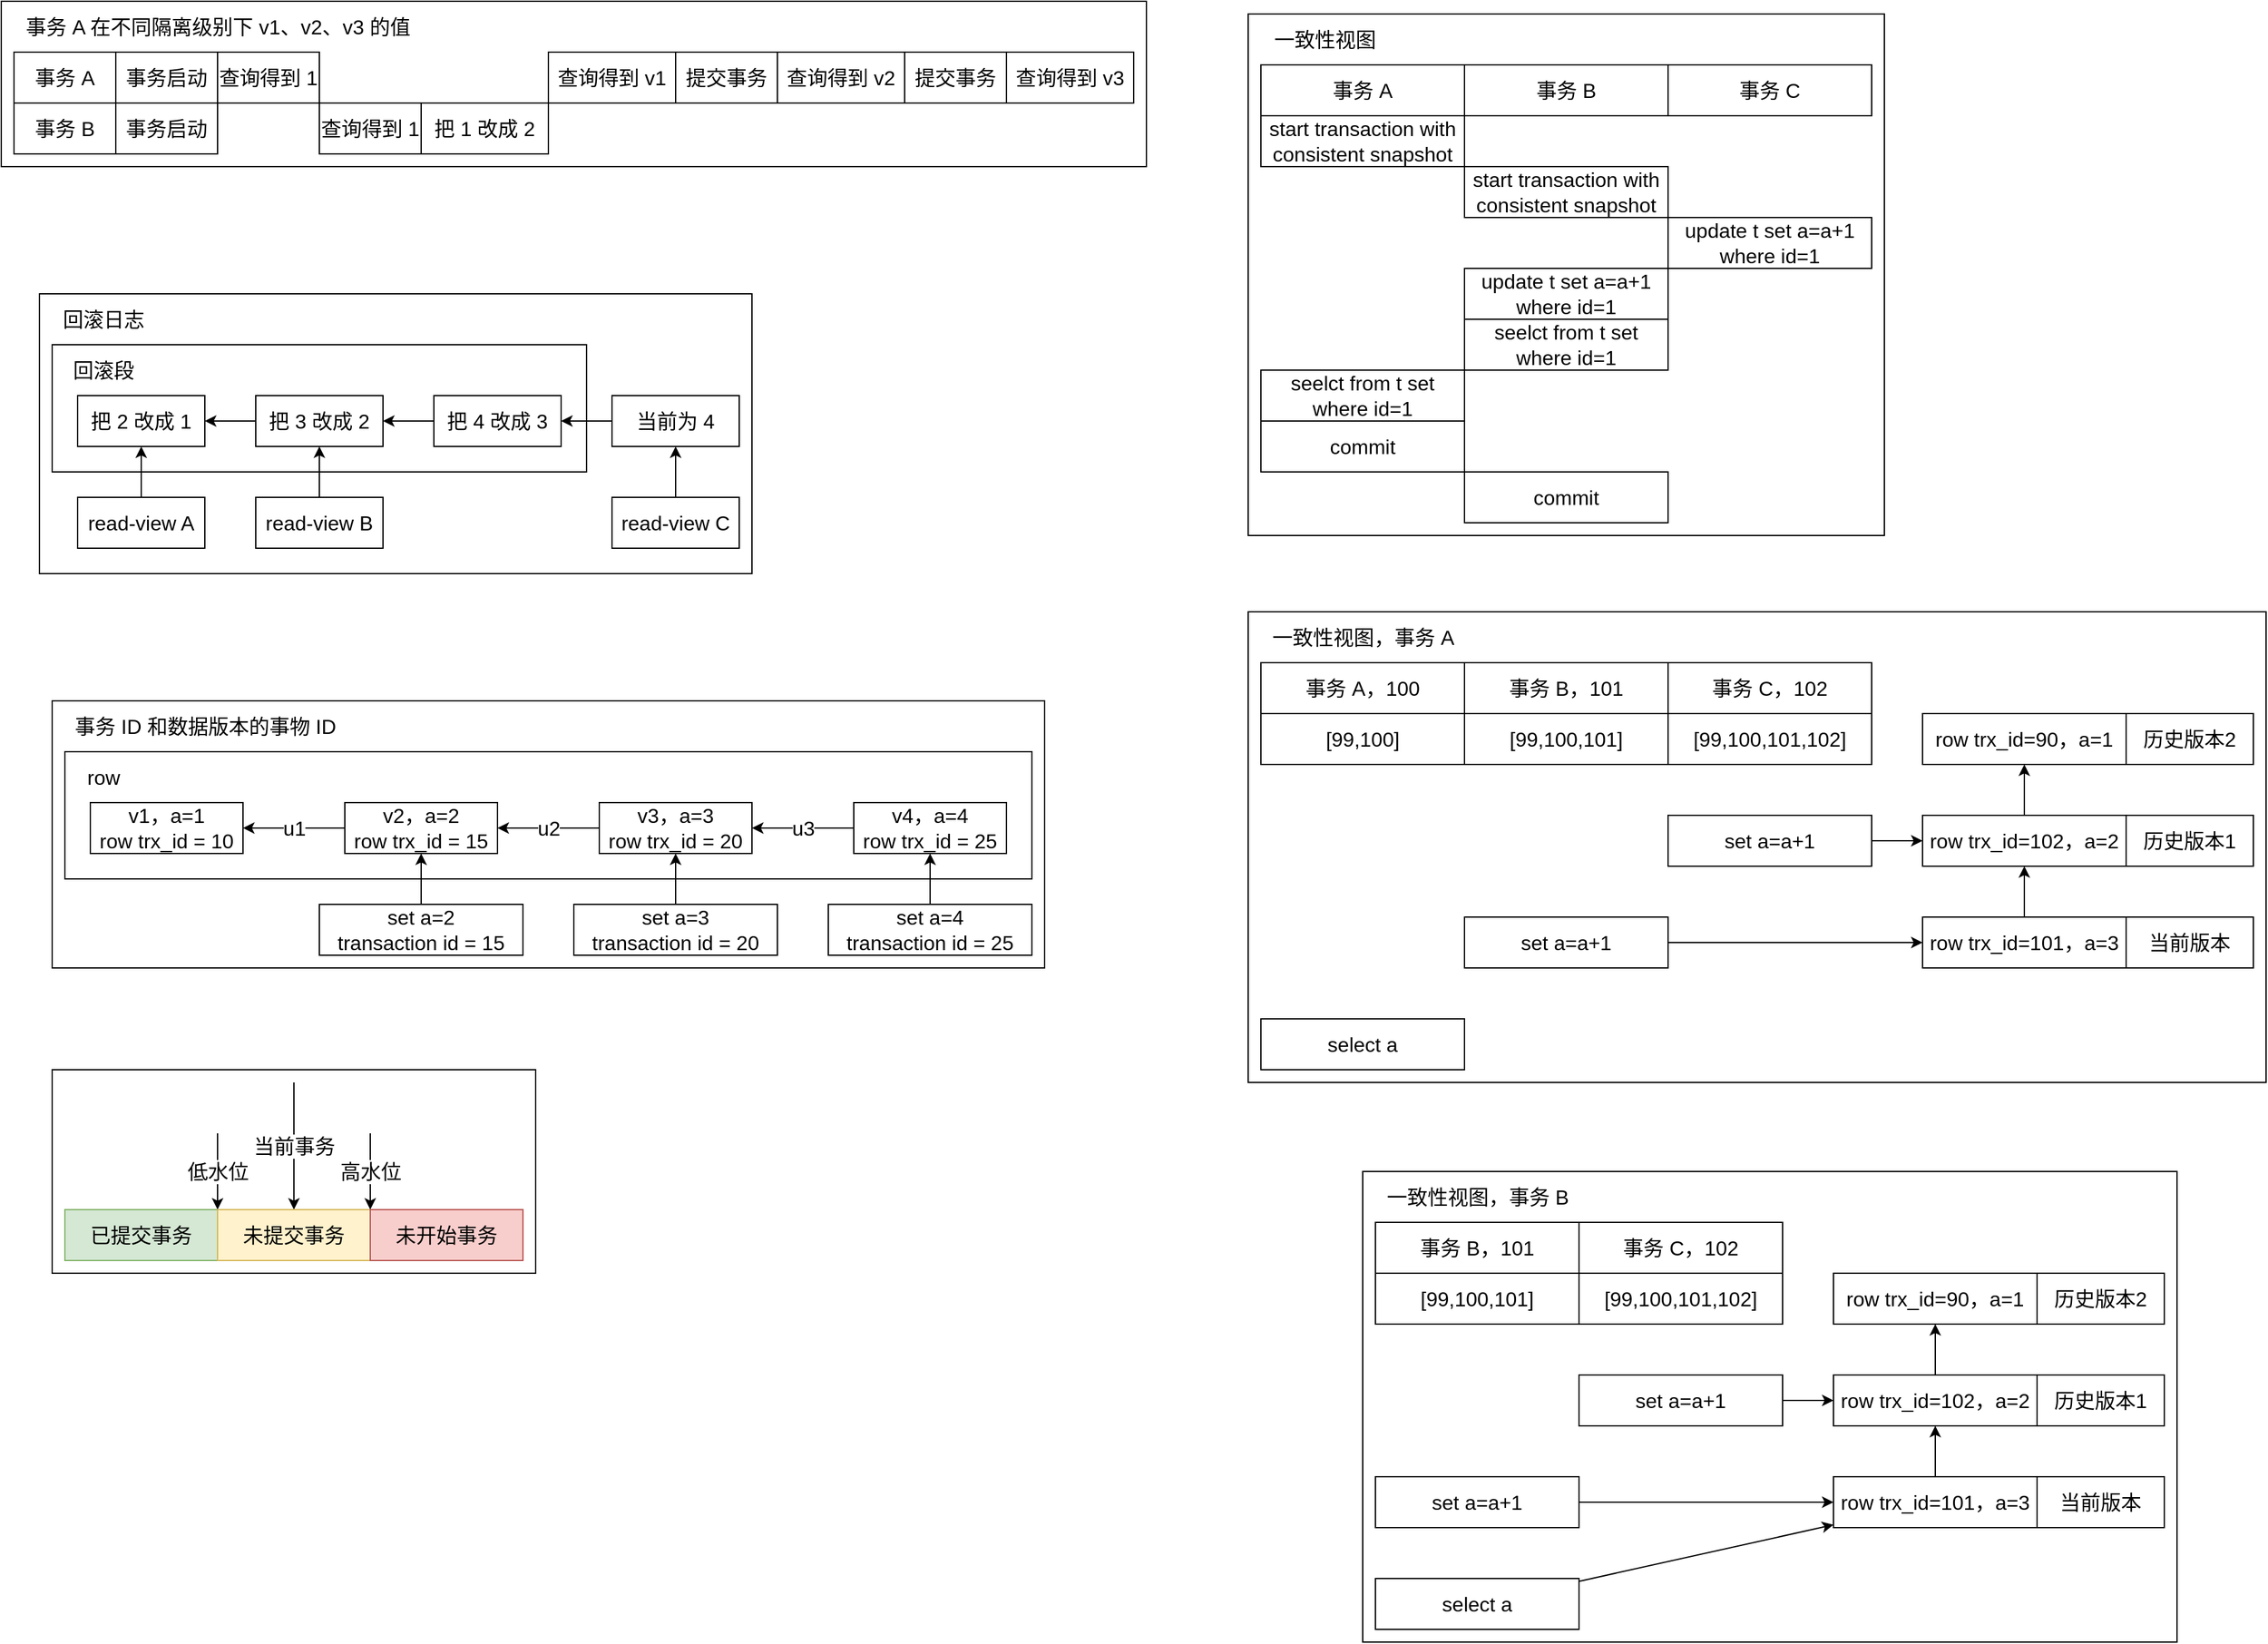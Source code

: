 <mxfile version="17.4.2" type="device"><diagram id="umH9i30Nr8KMrOiwIh_G" name="第 1 页"><mxGraphModel dx="946" dy="733" grid="1" gridSize="10" guides="0" tooltips="1" connect="1" arrows="0" fold="1" page="1" pageScale="1" pageWidth="827" pageHeight="1169" math="0" shadow="0"><root><mxCell id="0"/><mxCell id="1" parent="0"/><mxCell id="HmbesCV14F91j-zTCcry-51" value="" style="group" vertex="1" connectable="0" parent="1"><mxGeometry x="150" y="920" width="380" height="160" as="geometry"/></mxCell><mxCell id="HmbesCV14F91j-zTCcry-50" value="" style="rounded=0;whiteSpace=wrap;html=1;fontSize=16;fillColor=none;" vertex="1" parent="HmbesCV14F91j-zTCcry-51"><mxGeometry width="380" height="160" as="geometry"/></mxCell><mxCell id="HmbesCV14F91j-zTCcry-40" value="已提交事务" style="rounded=0;whiteSpace=wrap;html=1;fontSize=16;fillColor=#d5e8d4;strokeColor=#82b366;" vertex="1" parent="HmbesCV14F91j-zTCcry-51"><mxGeometry x="10" y="110" width="120" height="40" as="geometry"/></mxCell><mxCell id="HmbesCV14F91j-zTCcry-41" value="" style="endArrow=classic;html=1;rounded=0;fontSize=16;entryX=0;entryY=0;entryDx=0;entryDy=0;" edge="1" parent="HmbesCV14F91j-zTCcry-51" target="HmbesCV14F91j-zTCcry-48"><mxGeometry width="50" height="50" relative="1" as="geometry"><mxPoint x="130" y="50" as="sourcePoint"/><mxPoint x="140" y="70" as="targetPoint"/></mxGeometry></mxCell><mxCell id="HmbesCV14F91j-zTCcry-43" value="低水位" style="edgeLabel;html=1;align=center;verticalAlign=middle;resizable=0;points=[];fontSize=16;" vertex="1" connectable="0" parent="HmbesCV14F91j-zTCcry-41"><mxGeometry relative="1" as="geometry"><mxPoint as="offset"/></mxGeometry></mxCell><mxCell id="HmbesCV14F91j-zTCcry-44" value="" style="endArrow=classic;html=1;rounded=0;fontSize=16;entryX=1;entryY=0;entryDx=0;entryDy=0;" edge="1" parent="HmbesCV14F91j-zTCcry-51" target="HmbesCV14F91j-zTCcry-48"><mxGeometry width="50" height="50" relative="1" as="geometry"><mxPoint x="250" y="50" as="sourcePoint"/><mxPoint x="260" y="70" as="targetPoint"/></mxGeometry></mxCell><mxCell id="HmbesCV14F91j-zTCcry-45" value="高水位" style="edgeLabel;html=1;align=center;verticalAlign=middle;resizable=0;points=[];fontSize=16;" vertex="1" connectable="0" parent="HmbesCV14F91j-zTCcry-44"><mxGeometry relative="1" as="geometry"><mxPoint as="offset"/></mxGeometry></mxCell><mxCell id="HmbesCV14F91j-zTCcry-46" value="" style="endArrow=classic;html=1;rounded=0;fontSize=16;" edge="1" parent="HmbesCV14F91j-zTCcry-51" target="HmbesCV14F91j-zTCcry-48"><mxGeometry width="50" height="50" relative="1" as="geometry"><mxPoint x="190" y="10" as="sourcePoint"/><mxPoint x="340" y="80" as="targetPoint"/></mxGeometry></mxCell><mxCell id="HmbesCV14F91j-zTCcry-47" value="当前事务" style="edgeLabel;html=1;align=center;verticalAlign=middle;resizable=0;points=[];fontSize=16;" vertex="1" connectable="0" parent="HmbesCV14F91j-zTCcry-46"><mxGeometry relative="1" as="geometry"><mxPoint as="offset"/></mxGeometry></mxCell><mxCell id="HmbesCV14F91j-zTCcry-48" value="未提交事务" style="rounded=0;whiteSpace=wrap;html=1;fontSize=16;fillColor=#fff2cc;strokeColor=#d6b656;" vertex="1" parent="HmbesCV14F91j-zTCcry-51"><mxGeometry x="130" y="110" width="120" height="40" as="geometry"/></mxCell><mxCell id="HmbesCV14F91j-zTCcry-49" value="未开始事务" style="rounded=0;whiteSpace=wrap;html=1;fontSize=16;fillColor=#f8cecc;strokeColor=#b85450;" vertex="1" parent="HmbesCV14F91j-zTCcry-51"><mxGeometry x="250" y="110" width="120" height="40" as="geometry"/></mxCell><mxCell id="HmbesCV14F91j-zTCcry-58" value="" style="group" vertex="1" connectable="0" parent="1"><mxGeometry x="110" y="80" width="900" height="130" as="geometry"/></mxCell><mxCell id="BRN8e6JAHEryJuniHmk2-1" value="事务 A" style="rounded=0;whiteSpace=wrap;html=1;fillColor=none;container=0;fontSize=16;" parent="HmbesCV14F91j-zTCcry-58" vertex="1"><mxGeometry x="10" y="40" width="80" height="40" as="geometry"/></mxCell><mxCell id="BRN8e6JAHEryJuniHmk2-2" value="事务 B" style="rounded=0;whiteSpace=wrap;html=1;fillColor=none;container=0;fontSize=16;" parent="HmbesCV14F91j-zTCcry-58" vertex="1"><mxGeometry x="10" y="80" width="80" height="40" as="geometry"/></mxCell><mxCell id="BRN8e6JAHEryJuniHmk2-3" value="事务启动" style="rounded=0;whiteSpace=wrap;html=1;fillColor=none;container=0;fontSize=16;" parent="HmbesCV14F91j-zTCcry-58" vertex="1"><mxGeometry x="90" y="80" width="80" height="40" as="geometry"/></mxCell><mxCell id="BRN8e6JAHEryJuniHmk2-4" value="查询得到 1" style="rounded=0;whiteSpace=wrap;html=1;fillColor=none;container=0;fontSize=16;" parent="HmbesCV14F91j-zTCcry-58" vertex="1"><mxGeometry x="170" y="40" width="80" height="40" as="geometry"/></mxCell><mxCell id="BRN8e6JAHEryJuniHmk2-5" value="查询得到 1" style="rounded=0;whiteSpace=wrap;html=1;fillColor=none;container=0;fontSize=16;" parent="HmbesCV14F91j-zTCcry-58" vertex="1"><mxGeometry x="250" y="80" width="80" height="40" as="geometry"/></mxCell><mxCell id="BRN8e6JAHEryJuniHmk2-6" value="事务启动" style="rounded=0;whiteSpace=wrap;html=1;fillColor=none;container=0;fontSize=16;" parent="HmbesCV14F91j-zTCcry-58" vertex="1"><mxGeometry x="90" y="40" width="80" height="40" as="geometry"/></mxCell><mxCell id="BRN8e6JAHEryJuniHmk2-7" value="把 1 改成 2" style="rounded=0;whiteSpace=wrap;html=1;fillColor=none;container=0;fontSize=16;" parent="HmbesCV14F91j-zTCcry-58" vertex="1"><mxGeometry x="330" y="80" width="100" height="40" as="geometry"/></mxCell><mxCell id="BRN8e6JAHEryJuniHmk2-8" value="查询得到 v1" style="rounded=0;whiteSpace=wrap;html=1;fillColor=none;container=0;fontSize=16;" parent="HmbesCV14F91j-zTCcry-58" vertex="1"><mxGeometry x="430" y="40" width="100" height="40" as="geometry"/></mxCell><mxCell id="BRN8e6JAHEryJuniHmk2-9" value="提交事务" style="rounded=0;whiteSpace=wrap;html=1;fillColor=none;container=0;fontSize=16;" parent="HmbesCV14F91j-zTCcry-58" vertex="1"><mxGeometry x="530" y="40" width="80" height="40" as="geometry"/></mxCell><mxCell id="BRN8e6JAHEryJuniHmk2-10" value="查询得到 v2" style="rounded=0;whiteSpace=wrap;html=1;fillColor=none;container=0;fontSize=16;" parent="HmbesCV14F91j-zTCcry-58" vertex="1"><mxGeometry x="610" y="40" width="100" height="40" as="geometry"/></mxCell><mxCell id="BRN8e6JAHEryJuniHmk2-11" value="提交事务" style="rounded=0;whiteSpace=wrap;html=1;fillColor=none;container=0;fontSize=16;" parent="HmbesCV14F91j-zTCcry-58" vertex="1"><mxGeometry x="710" y="40" width="80" height="40" as="geometry"/></mxCell><mxCell id="BRN8e6JAHEryJuniHmk2-12" value="查询得到 v3" style="rounded=0;whiteSpace=wrap;html=1;fillColor=none;container=0;fontSize=16;" parent="HmbesCV14F91j-zTCcry-58" vertex="1"><mxGeometry x="790" y="40" width="100" height="40" as="geometry"/></mxCell><mxCell id="BRN8e6JAHEryJuniHmk2-13" value="" style="rounded=0;whiteSpace=wrap;html=1;fillColor=none;container=0;fontSize=16;" parent="HmbesCV14F91j-zTCcry-58" vertex="1"><mxGeometry width="900" height="130" as="geometry"/></mxCell><mxCell id="HmbesCV14F91j-zTCcry-57" value="事务 A 在不同隔离级别下 v1、v2、v3 的值" style="text;html=1;align=center;verticalAlign=middle;resizable=0;points=[];autosize=1;strokeColor=none;fillColor=none;fontSize=16;" vertex="1" parent="HmbesCV14F91j-zTCcry-58"><mxGeometry x="10" y="10" width="320" height="20" as="geometry"/></mxCell><mxCell id="HmbesCV14F91j-zTCcry-59" value="" style="group" vertex="1" connectable="0" parent="1"><mxGeometry x="140" y="310" width="560" height="220" as="geometry"/></mxCell><mxCell id="HmbesCV14F91j-zTCcry-15" value="" style="rounded=0;whiteSpace=wrap;html=1;fontSize=16;fillColor=none;container=0;" vertex="1" parent="HmbesCV14F91j-zTCcry-59"><mxGeometry width="560" height="220" as="geometry"/></mxCell><mxCell id="HmbesCV14F91j-zTCcry-7" value="" style="rounded=0;whiteSpace=wrap;html=1;fontSize=16;fillColor=none;container=0;" vertex="1" parent="HmbesCV14F91j-zTCcry-59"><mxGeometry x="10" y="40" width="420" height="100" as="geometry"/></mxCell><mxCell id="z1N3dRHHbQ8UivRwNrJP-1" value="把 2 改成 1" style="rounded=0;whiteSpace=wrap;html=1;fillColor=none;fontSize=16;container=0;" parent="HmbesCV14F91j-zTCcry-59" vertex="1"><mxGeometry x="30" y="80" width="100" height="40" as="geometry"/></mxCell><mxCell id="z1N3dRHHbQ8UivRwNrJP-2" value="把 3 改成 2" style="rounded=0;whiteSpace=wrap;html=1;fillColor=none;fontSize=16;container=0;" parent="HmbesCV14F91j-zTCcry-59" vertex="1"><mxGeometry x="170" y="80" width="100" height="40" as="geometry"/></mxCell><mxCell id="z1N3dRHHbQ8UivRwNrJP-3" value="把 4 改成 3" style="rounded=0;whiteSpace=wrap;html=1;fillColor=none;fontSize=16;container=0;" parent="HmbesCV14F91j-zTCcry-59" vertex="1"><mxGeometry x="310" y="80" width="100" height="40" as="geometry"/></mxCell><mxCell id="HmbesCV14F91j-zTCcry-1" value="当前为 4" style="rounded=0;whiteSpace=wrap;html=1;fillColor=none;fontSize=16;container=0;" vertex="1" parent="HmbesCV14F91j-zTCcry-59"><mxGeometry x="450" y="80" width="100" height="40" as="geometry"/></mxCell><mxCell id="HmbesCV14F91j-zTCcry-2" value="" style="endArrow=classic;html=1;rounded=0;fontSize=16;" edge="1" parent="HmbesCV14F91j-zTCcry-59" source="z1N3dRHHbQ8UivRwNrJP-2" target="z1N3dRHHbQ8UivRwNrJP-1"><mxGeometry width="50" height="50" relative="1" as="geometry"><mxPoint x="330" y="170" as="sourcePoint"/><mxPoint x="380" y="120" as="targetPoint"/></mxGeometry></mxCell><mxCell id="HmbesCV14F91j-zTCcry-4" value="" style="endArrow=classic;html=1;rounded=0;fontSize=16;" edge="1" parent="HmbesCV14F91j-zTCcry-59" source="z1N3dRHHbQ8UivRwNrJP-3" target="z1N3dRHHbQ8UivRwNrJP-2"><mxGeometry width="50" height="50" relative="1" as="geometry"><mxPoint x="230" y="100" as="sourcePoint"/><mxPoint x="190" y="120" as="targetPoint"/></mxGeometry></mxCell><mxCell id="HmbesCV14F91j-zTCcry-5" value="" style="endArrow=classic;html=1;rounded=0;fontSize=16;" edge="1" parent="HmbesCV14F91j-zTCcry-59" source="HmbesCV14F91j-zTCcry-1" target="z1N3dRHHbQ8UivRwNrJP-3"><mxGeometry width="50" height="50" relative="1" as="geometry"><mxPoint x="160" y="130" as="sourcePoint"/><mxPoint x="450" y="100" as="targetPoint"/></mxGeometry></mxCell><mxCell id="HmbesCV14F91j-zTCcry-8" value="回滚段" style="text;html=1;align=center;verticalAlign=middle;resizable=0;points=[];autosize=1;strokeColor=none;fillColor=none;fontSize=16;container=0;" vertex="1" parent="HmbesCV14F91j-zTCcry-59"><mxGeometry x="20" y="50" width="60" height="20" as="geometry"/></mxCell><mxCell id="HmbesCV14F91j-zTCcry-9" value="read-view A" style="rounded=0;whiteSpace=wrap;html=1;fontSize=16;fillColor=none;container=0;" vertex="1" parent="HmbesCV14F91j-zTCcry-59"><mxGeometry x="30" y="160" width="100" height="40" as="geometry"/></mxCell><mxCell id="HmbesCV14F91j-zTCcry-10" value="read-view B" style="rounded=0;whiteSpace=wrap;html=1;fontSize=16;fillColor=none;container=0;" vertex="1" parent="HmbesCV14F91j-zTCcry-59"><mxGeometry x="170" y="160" width="100" height="40" as="geometry"/></mxCell><mxCell id="HmbesCV14F91j-zTCcry-11" value="read-view C" style="rounded=0;whiteSpace=wrap;html=1;fontSize=16;fillColor=none;container=0;" vertex="1" parent="HmbesCV14F91j-zTCcry-59"><mxGeometry x="450" y="160" width="100" height="40" as="geometry"/></mxCell><mxCell id="HmbesCV14F91j-zTCcry-12" value="" style="endArrow=classic;html=1;rounded=0;fontSize=16;" edge="1" parent="HmbesCV14F91j-zTCcry-59" source="HmbesCV14F91j-zTCcry-9" target="z1N3dRHHbQ8UivRwNrJP-1"><mxGeometry width="50" height="50" relative="1" as="geometry"><mxPoint x="360" y="130" as="sourcePoint"/><mxPoint x="340" y="160" as="targetPoint"/></mxGeometry></mxCell><mxCell id="HmbesCV14F91j-zTCcry-13" value="" style="endArrow=classic;html=1;rounded=0;fontSize=16;" edge="1" parent="HmbesCV14F91j-zTCcry-59" source="HmbesCV14F91j-zTCcry-10" target="z1N3dRHHbQ8UivRwNrJP-2"><mxGeometry width="50" height="50" relative="1" as="geometry"><mxPoint x="90" y="210" as="sourcePoint"/><mxPoint x="90" y="130" as="targetPoint"/></mxGeometry></mxCell><mxCell id="HmbesCV14F91j-zTCcry-14" value="" style="endArrow=classic;html=1;rounded=0;fontSize=16;" edge="1" parent="HmbesCV14F91j-zTCcry-59" source="HmbesCV14F91j-zTCcry-11" target="HmbesCV14F91j-zTCcry-1"><mxGeometry width="50" height="50" relative="1" as="geometry"><mxPoint x="90" y="210" as="sourcePoint"/><mxPoint x="90" y="130" as="targetPoint"/></mxGeometry></mxCell><mxCell id="HmbesCV14F91j-zTCcry-54" value="回滚日志" style="text;html=1;align=center;verticalAlign=middle;resizable=0;points=[];autosize=1;strokeColor=none;fillColor=none;fontSize=16;container=0;" vertex="1" parent="HmbesCV14F91j-zTCcry-59"><mxGeometry x="10" y="10" width="80" height="20" as="geometry"/></mxCell><mxCell id="HmbesCV14F91j-zTCcry-60" value="" style="group" vertex="1" connectable="0" parent="1"><mxGeometry x="150" y="630" width="780" height="210" as="geometry"/></mxCell><mxCell id="HmbesCV14F91j-zTCcry-27" value="" style="rounded=0;whiteSpace=wrap;html=1;fontSize=16;fillColor=none;container=0;" vertex="1" parent="HmbesCV14F91j-zTCcry-60"><mxGeometry x="10" y="40" width="760" height="100" as="geometry"/></mxCell><mxCell id="HmbesCV14F91j-zTCcry-19" value="v1，a=1&lt;br&gt;row trx_id = 10" style="rounded=0;whiteSpace=wrap;html=1;fontSize=16;fillColor=none;container=0;" vertex="1" parent="HmbesCV14F91j-zTCcry-60"><mxGeometry x="30" y="80" width="120" height="40" as="geometry"/></mxCell><mxCell id="HmbesCV14F91j-zTCcry-20" value="v2，a=2&lt;br&gt;row trx_id = 15" style="rounded=0;whiteSpace=wrap;html=1;fontSize=16;fillColor=none;container=0;" vertex="1" parent="HmbesCV14F91j-zTCcry-60"><mxGeometry x="230" y="80" width="120" height="40" as="geometry"/></mxCell><mxCell id="HmbesCV14F91j-zTCcry-21" value="v3，a=3&lt;br&gt;row trx_id = 20" style="rounded=0;whiteSpace=wrap;html=1;fontSize=16;fillColor=none;container=0;" vertex="1" parent="HmbesCV14F91j-zTCcry-60"><mxGeometry x="430" y="80" width="120" height="40" as="geometry"/></mxCell><mxCell id="HmbesCV14F91j-zTCcry-22" value="v4，a=4&lt;br&gt;row trx_id = 25" style="rounded=0;whiteSpace=wrap;html=1;fontSize=16;fillColor=none;container=0;" vertex="1" parent="HmbesCV14F91j-zTCcry-60"><mxGeometry x="630" y="80" width="120" height="40" as="geometry"/></mxCell><mxCell id="HmbesCV14F91j-zTCcry-24" value="&lt;span&gt;set a=2&lt;/span&gt;&lt;br&gt;&lt;span&gt;transaction id = 15&lt;/span&gt;" style="rounded=0;whiteSpace=wrap;html=1;fontSize=16;fillColor=none;container=0;" vertex="1" parent="HmbesCV14F91j-zTCcry-60"><mxGeometry x="210" y="160" width="160" height="40" as="geometry"/></mxCell><mxCell id="HmbesCV14F91j-zTCcry-25" value="&lt;span&gt;set a=3&lt;/span&gt;&lt;br&gt;&lt;span&gt;transaction id = 20&lt;/span&gt;" style="rounded=0;whiteSpace=wrap;html=1;fontSize=16;fillColor=none;container=0;" vertex="1" parent="HmbesCV14F91j-zTCcry-60"><mxGeometry x="410" y="160" width="160" height="40" as="geometry"/></mxCell><mxCell id="HmbesCV14F91j-zTCcry-26" value="&lt;span&gt;set a=4&lt;/span&gt;&lt;br&gt;&lt;span&gt;transaction id = 25&lt;/span&gt;" style="rounded=0;whiteSpace=wrap;html=1;fontSize=16;fillColor=none;container=0;" vertex="1" parent="HmbesCV14F91j-zTCcry-60"><mxGeometry x="610" y="160" width="160" height="40" as="geometry"/></mxCell><mxCell id="HmbesCV14F91j-zTCcry-28" value="row" style="text;html=1;align=center;verticalAlign=middle;resizable=0;points=[];autosize=1;strokeColor=none;fillColor=none;fontSize=16;container=0;" vertex="1" parent="HmbesCV14F91j-zTCcry-60"><mxGeometry x="20" y="50" width="40" height="20" as="geometry"/></mxCell><mxCell id="HmbesCV14F91j-zTCcry-29" value="" style="endArrow=classic;html=1;rounded=0;fontSize=16;" edge="1" parent="HmbesCV14F91j-zTCcry-60" source="HmbesCV14F91j-zTCcry-20" target="HmbesCV14F91j-zTCcry-19"><mxGeometry width="50" height="50" relative="1" as="geometry"><mxPoint x="430" y="120" as="sourcePoint"/><mxPoint x="480" y="70" as="targetPoint"/></mxGeometry></mxCell><mxCell id="HmbesCV14F91j-zTCcry-35" value="u1" style="edgeLabel;html=1;align=center;verticalAlign=middle;resizable=0;points=[];fontSize=16;container=0;" vertex="1" connectable="0" parent="HmbesCV14F91j-zTCcry-29"><mxGeometry relative="1" as="geometry"><mxPoint as="offset"/></mxGeometry></mxCell><mxCell id="HmbesCV14F91j-zTCcry-30" value="" style="endArrow=classic;html=1;rounded=0;fontSize=16;" edge="1" parent="HmbesCV14F91j-zTCcry-60" source="HmbesCV14F91j-zTCcry-21" target="HmbesCV14F91j-zTCcry-20"><mxGeometry width="50" height="50" relative="1" as="geometry"><mxPoint x="240" y="110" as="sourcePoint"/><mxPoint x="160" y="110" as="targetPoint"/></mxGeometry></mxCell><mxCell id="HmbesCV14F91j-zTCcry-36" value="u2" style="edgeLabel;html=1;align=center;verticalAlign=middle;resizable=0;points=[];fontSize=16;container=0;" vertex="1" connectable="0" parent="HmbesCV14F91j-zTCcry-30"><mxGeometry relative="1" as="geometry"><mxPoint as="offset"/></mxGeometry></mxCell><mxCell id="HmbesCV14F91j-zTCcry-31" value="" style="endArrow=classic;html=1;rounded=0;fontSize=16;" edge="1" parent="HmbesCV14F91j-zTCcry-60" source="HmbesCV14F91j-zTCcry-22" target="HmbesCV14F91j-zTCcry-21"><mxGeometry width="50" height="50" relative="1" as="geometry"><mxPoint x="440" y="110" as="sourcePoint"/><mxPoint x="360" y="110" as="targetPoint"/></mxGeometry></mxCell><mxCell id="HmbesCV14F91j-zTCcry-37" value="u3" style="edgeLabel;html=1;align=center;verticalAlign=middle;resizable=0;points=[];fontSize=16;container=0;" vertex="1" connectable="0" parent="HmbesCV14F91j-zTCcry-31"><mxGeometry relative="1" as="geometry"><mxPoint as="offset"/></mxGeometry></mxCell><mxCell id="HmbesCV14F91j-zTCcry-32" value="" style="endArrow=classic;html=1;rounded=0;fontSize=16;" edge="1" parent="HmbesCV14F91j-zTCcry-60" source="HmbesCV14F91j-zTCcry-26" target="HmbesCV14F91j-zTCcry-22"><mxGeometry width="50" height="50" relative="1" as="geometry"><mxPoint x="640" y="110" as="sourcePoint"/><mxPoint x="560" y="110" as="targetPoint"/></mxGeometry></mxCell><mxCell id="HmbesCV14F91j-zTCcry-33" value="" style="endArrow=classic;html=1;rounded=0;fontSize=16;" edge="1" parent="HmbesCV14F91j-zTCcry-60" source="HmbesCV14F91j-zTCcry-25" target="HmbesCV14F91j-zTCcry-21"><mxGeometry width="50" height="50" relative="1" as="geometry"><mxPoint x="700" y="170" as="sourcePoint"/><mxPoint x="700" y="130" as="targetPoint"/></mxGeometry></mxCell><mxCell id="HmbesCV14F91j-zTCcry-34" value="" style="endArrow=classic;html=1;rounded=0;fontSize=16;" edge="1" parent="HmbesCV14F91j-zTCcry-60" source="HmbesCV14F91j-zTCcry-24" target="HmbesCV14F91j-zTCcry-20"><mxGeometry width="50" height="50" relative="1" as="geometry"><mxPoint x="500" y="170" as="sourcePoint"/><mxPoint x="500" y="130" as="targetPoint"/></mxGeometry></mxCell><mxCell id="HmbesCV14F91j-zTCcry-38" value="" style="rounded=0;whiteSpace=wrap;html=1;fontSize=16;fillColor=none;container=0;" vertex="1" parent="HmbesCV14F91j-zTCcry-60"><mxGeometry width="780" height="210" as="geometry"/></mxCell><mxCell id="HmbesCV14F91j-zTCcry-52" value="事务 ID 和数据版本的事物 ID" style="text;html=1;align=center;verticalAlign=middle;resizable=0;points=[];autosize=1;strokeColor=none;fillColor=none;fontSize=16;container=0;" vertex="1" parent="HmbesCV14F91j-zTCcry-60"><mxGeometry x="10" y="10" width="220" height="20" as="geometry"/></mxCell><mxCell id="HmbesCV14F91j-zTCcry-75" value="" style="group" vertex="1" connectable="0" parent="1"><mxGeometry x="1090" y="90" width="500" height="410" as="geometry"/></mxCell><mxCell id="HmbesCV14F91j-zTCcry-61" value="事务 A" style="rounded=0;whiteSpace=wrap;html=1;fontSize=16;fillColor=none;" vertex="1" parent="HmbesCV14F91j-zTCcry-75"><mxGeometry x="10" y="40" width="160" height="40" as="geometry"/></mxCell><mxCell id="HmbesCV14F91j-zTCcry-62" value="事务 B" style="rounded=0;whiteSpace=wrap;html=1;fontSize=16;fillColor=none;" vertex="1" parent="HmbesCV14F91j-zTCcry-75"><mxGeometry x="170" y="40" width="160" height="40" as="geometry"/></mxCell><mxCell id="HmbesCV14F91j-zTCcry-63" value="事务 C" style="rounded=0;whiteSpace=wrap;html=1;fontSize=16;fillColor=none;" vertex="1" parent="HmbesCV14F91j-zTCcry-75"><mxGeometry x="330" y="40" width="160" height="40" as="geometry"/></mxCell><mxCell id="HmbesCV14F91j-zTCcry-65" value="start transaction with consistent snapshot" style="rounded=0;whiteSpace=wrap;html=1;fontSize=16;fillColor=none;" vertex="1" parent="HmbesCV14F91j-zTCcry-75"><mxGeometry x="10" y="80" width="160" height="40" as="geometry"/></mxCell><mxCell id="HmbesCV14F91j-zTCcry-66" value="start transaction with consistent snapshot" style="rounded=0;whiteSpace=wrap;html=1;fontSize=16;fillColor=none;" vertex="1" parent="HmbesCV14F91j-zTCcry-75"><mxGeometry x="170" y="120" width="160" height="40" as="geometry"/></mxCell><mxCell id="HmbesCV14F91j-zTCcry-67" value="update t set a=a+1 where id=1" style="rounded=0;whiteSpace=wrap;html=1;fontSize=16;fillColor=none;" vertex="1" parent="HmbesCV14F91j-zTCcry-75"><mxGeometry x="330" y="160" width="160" height="40" as="geometry"/></mxCell><mxCell id="HmbesCV14F91j-zTCcry-68" value="update t set a=a+1 where id=1" style="rounded=0;whiteSpace=wrap;html=1;fontSize=16;fillColor=none;" vertex="1" parent="HmbesCV14F91j-zTCcry-75"><mxGeometry x="170" y="200" width="160" height="40" as="geometry"/></mxCell><mxCell id="HmbesCV14F91j-zTCcry-69" value="seelct from t set where id=1" style="rounded=0;whiteSpace=wrap;html=1;fontSize=16;fillColor=none;" vertex="1" parent="HmbesCV14F91j-zTCcry-75"><mxGeometry x="170" y="240" width="160" height="40" as="geometry"/></mxCell><mxCell id="HmbesCV14F91j-zTCcry-70" value="seelct from t set where id=1" style="rounded=0;whiteSpace=wrap;html=1;fontSize=16;fillColor=none;" vertex="1" parent="HmbesCV14F91j-zTCcry-75"><mxGeometry x="10" y="280" width="160" height="40" as="geometry"/></mxCell><mxCell id="HmbesCV14F91j-zTCcry-71" value="commit" style="rounded=0;whiteSpace=wrap;html=1;fontSize=16;fillColor=none;" vertex="1" parent="HmbesCV14F91j-zTCcry-75"><mxGeometry x="10" y="320" width="160" height="40" as="geometry"/></mxCell><mxCell id="HmbesCV14F91j-zTCcry-72" value="commit" style="rounded=0;whiteSpace=wrap;html=1;fontSize=16;fillColor=none;" vertex="1" parent="HmbesCV14F91j-zTCcry-75"><mxGeometry x="170" y="360" width="160" height="40" as="geometry"/></mxCell><mxCell id="HmbesCV14F91j-zTCcry-73" value="" style="rounded=0;whiteSpace=wrap;html=1;fontSize=16;fillColor=none;" vertex="1" parent="HmbesCV14F91j-zTCcry-75"><mxGeometry width="500" height="410" as="geometry"/></mxCell><mxCell id="HmbesCV14F91j-zTCcry-74" value="一致性视图" style="text;html=1;align=center;verticalAlign=middle;resizable=0;points=[];autosize=1;strokeColor=none;fillColor=none;fontSize=16;" vertex="1" parent="HmbesCV14F91j-zTCcry-75"><mxGeometry x="10" y="10" width="100" height="20" as="geometry"/></mxCell><mxCell id="HmbesCV14F91j-zTCcry-99" value="" style="group" vertex="1" connectable="0" parent="1"><mxGeometry x="1090" y="560" width="800" height="370" as="geometry"/></mxCell><mxCell id="HmbesCV14F91j-zTCcry-76" value="事务 A，100" style="rounded=0;whiteSpace=wrap;html=1;fontSize=16;fillColor=none;" vertex="1" parent="HmbesCV14F91j-zTCcry-99"><mxGeometry x="10" y="40" width="160" height="40" as="geometry"/></mxCell><mxCell id="HmbesCV14F91j-zTCcry-77" value="[99,100]" style="rounded=0;whiteSpace=wrap;html=1;fontSize=16;fillColor=none;" vertex="1" parent="HmbesCV14F91j-zTCcry-99"><mxGeometry x="10" y="80" width="160" height="40" as="geometry"/></mxCell><mxCell id="HmbesCV14F91j-zTCcry-78" value="事务 B，101" style="rounded=0;whiteSpace=wrap;html=1;fontSize=16;fillColor=none;" vertex="1" parent="HmbesCV14F91j-zTCcry-99"><mxGeometry x="170" y="40" width="160" height="40" as="geometry"/></mxCell><mxCell id="HmbesCV14F91j-zTCcry-79" value="[99,100,101]" style="rounded=0;whiteSpace=wrap;html=1;fontSize=16;fillColor=none;" vertex="1" parent="HmbesCV14F91j-zTCcry-99"><mxGeometry x="170" y="80" width="160" height="40" as="geometry"/></mxCell><mxCell id="HmbesCV14F91j-zTCcry-80" value="事务 C，102" style="rounded=0;whiteSpace=wrap;html=1;fontSize=16;fillColor=none;" vertex="1" parent="HmbesCV14F91j-zTCcry-99"><mxGeometry x="330" y="40" width="160" height="40" as="geometry"/></mxCell><mxCell id="HmbesCV14F91j-zTCcry-81" value="[99,100,101,102]" style="rounded=0;whiteSpace=wrap;html=1;fontSize=16;fillColor=none;" vertex="1" parent="HmbesCV14F91j-zTCcry-99"><mxGeometry x="330" y="80" width="160" height="40" as="geometry"/></mxCell><mxCell id="HmbesCV14F91j-zTCcry-82" value="set a=a+1" style="rounded=0;whiteSpace=wrap;html=1;fontSize=16;fillColor=none;" vertex="1" parent="HmbesCV14F91j-zTCcry-99"><mxGeometry x="330" y="160" width="160" height="40" as="geometry"/></mxCell><mxCell id="HmbesCV14F91j-zTCcry-83" value="set a=a+1" style="rounded=0;whiteSpace=wrap;html=1;fontSize=16;fillColor=none;" vertex="1" parent="HmbesCV14F91j-zTCcry-99"><mxGeometry x="170" y="240" width="160" height="40" as="geometry"/></mxCell><mxCell id="HmbesCV14F91j-zTCcry-84" value="select a" style="rounded=0;whiteSpace=wrap;html=1;fontSize=16;fillColor=none;" vertex="1" parent="HmbesCV14F91j-zTCcry-99"><mxGeometry x="10" y="320" width="160" height="40" as="geometry"/></mxCell><mxCell id="HmbesCV14F91j-zTCcry-85" value="row trx_id=90，a=1" style="rounded=0;whiteSpace=wrap;html=1;fontSize=16;fillColor=none;" vertex="1" parent="HmbesCV14F91j-zTCcry-99"><mxGeometry x="530" y="80" width="160" height="40" as="geometry"/></mxCell><mxCell id="HmbesCV14F91j-zTCcry-87" value="row trx_id=102，a=2" style="rounded=0;whiteSpace=wrap;html=1;fontSize=16;fillColor=none;" vertex="1" parent="HmbesCV14F91j-zTCcry-99"><mxGeometry x="530" y="160" width="160" height="40" as="geometry"/></mxCell><mxCell id="HmbesCV14F91j-zTCcry-88" value="row trx_id=101，a=3" style="rounded=0;whiteSpace=wrap;html=1;fontSize=16;fillColor=none;" vertex="1" parent="HmbesCV14F91j-zTCcry-99"><mxGeometry x="530" y="240" width="160" height="40" as="geometry"/></mxCell><mxCell id="HmbesCV14F91j-zTCcry-89" value="当前版本" style="rounded=0;whiteSpace=wrap;html=1;fontSize=16;fillColor=none;" vertex="1" parent="HmbesCV14F91j-zTCcry-99"><mxGeometry x="690" y="240" width="100" height="40" as="geometry"/></mxCell><mxCell id="HmbesCV14F91j-zTCcry-90" value="历史版本1" style="rounded=0;whiteSpace=wrap;html=1;fontSize=16;fillColor=none;" vertex="1" parent="HmbesCV14F91j-zTCcry-99"><mxGeometry x="690" y="160" width="100" height="40" as="geometry"/></mxCell><mxCell id="HmbesCV14F91j-zTCcry-91" value="历史版本2" style="rounded=0;whiteSpace=wrap;html=1;fontSize=16;fillColor=none;" vertex="1" parent="HmbesCV14F91j-zTCcry-99"><mxGeometry x="690" y="80" width="100" height="40" as="geometry"/></mxCell><mxCell id="HmbesCV14F91j-zTCcry-92" value="" style="endArrow=classic;html=1;rounded=0;fontSize=16;" edge="1" parent="HmbesCV14F91j-zTCcry-99" source="HmbesCV14F91j-zTCcry-82" target="HmbesCV14F91j-zTCcry-87"><mxGeometry width="50" height="50" relative="1" as="geometry"><mxPoint x="400" y="160" as="sourcePoint"/><mxPoint x="450" y="110" as="targetPoint"/></mxGeometry></mxCell><mxCell id="HmbesCV14F91j-zTCcry-93" value="" style="endArrow=classic;html=1;rounded=0;fontSize=16;" edge="1" parent="HmbesCV14F91j-zTCcry-99" source="HmbesCV14F91j-zTCcry-83" target="HmbesCV14F91j-zTCcry-88"><mxGeometry width="50" height="50" relative="1" as="geometry"><mxPoint x="500" y="170" as="sourcePoint"/><mxPoint x="540" y="170" as="targetPoint"/></mxGeometry></mxCell><mxCell id="HmbesCV14F91j-zTCcry-94" value="" style="endArrow=classic;html=1;rounded=0;fontSize=16;" edge="1" parent="HmbesCV14F91j-zTCcry-99" source="HmbesCV14F91j-zTCcry-88" target="HmbesCV14F91j-zTCcry-87"><mxGeometry width="50" height="50" relative="1" as="geometry"><mxPoint x="460" y="160" as="sourcePoint"/><mxPoint x="510" y="110" as="targetPoint"/></mxGeometry></mxCell><mxCell id="HmbesCV14F91j-zTCcry-95" value="" style="endArrow=classic;html=1;rounded=0;fontSize=16;" edge="1" parent="HmbesCV14F91j-zTCcry-99" source="HmbesCV14F91j-zTCcry-87" target="HmbesCV14F91j-zTCcry-85"><mxGeometry width="50" height="50" relative="1" as="geometry"><mxPoint x="620" y="230" as="sourcePoint"/><mxPoint x="620" y="190" as="targetPoint"/></mxGeometry></mxCell><mxCell id="HmbesCV14F91j-zTCcry-97" value="" style="rounded=0;whiteSpace=wrap;html=1;fontSize=16;fillColor=none;" vertex="1" parent="HmbesCV14F91j-zTCcry-99"><mxGeometry width="800" height="370" as="geometry"/></mxCell><mxCell id="HmbesCV14F91j-zTCcry-98" value="一致性视图，事务 A" style="text;html=1;align=center;verticalAlign=middle;resizable=0;points=[];autosize=1;strokeColor=none;fillColor=none;fontSize=16;" vertex="1" parent="HmbesCV14F91j-zTCcry-99"><mxGeometry x="10" y="10" width="160" height="20" as="geometry"/></mxCell><mxCell id="HmbesCV14F91j-zTCcry-124" value="" style="group" vertex="1" connectable="0" parent="1"><mxGeometry x="1180" y="1000" width="640" height="370" as="geometry"/></mxCell><mxCell id="HmbesCV14F91j-zTCcry-120" value="" style="rounded=0;whiteSpace=wrap;html=1;fontSize=16;fillColor=none;" vertex="1" parent="HmbesCV14F91j-zTCcry-124"><mxGeometry width="640" height="370" as="geometry"/></mxCell><mxCell id="HmbesCV14F91j-zTCcry-103" value="事务 B，101" style="rounded=0;whiteSpace=wrap;html=1;fontSize=16;fillColor=none;" vertex="1" parent="HmbesCV14F91j-zTCcry-124"><mxGeometry x="10" y="40" width="160" height="40" as="geometry"/></mxCell><mxCell id="HmbesCV14F91j-zTCcry-104" value="[99,100,101]" style="rounded=0;whiteSpace=wrap;html=1;fontSize=16;fillColor=none;" vertex="1" parent="HmbesCV14F91j-zTCcry-124"><mxGeometry x="10" y="80" width="160" height="40" as="geometry"/></mxCell><mxCell id="HmbesCV14F91j-zTCcry-105" value="事务 C，102" style="rounded=0;whiteSpace=wrap;html=1;fontSize=16;fillColor=none;" vertex="1" parent="HmbesCV14F91j-zTCcry-124"><mxGeometry x="170" y="40" width="160" height="40" as="geometry"/></mxCell><mxCell id="HmbesCV14F91j-zTCcry-106" value="[99,100,101,102]" style="rounded=0;whiteSpace=wrap;html=1;fontSize=16;fillColor=none;" vertex="1" parent="HmbesCV14F91j-zTCcry-124"><mxGeometry x="170" y="80" width="160" height="40" as="geometry"/></mxCell><mxCell id="HmbesCV14F91j-zTCcry-107" value="set a=a+1" style="rounded=0;whiteSpace=wrap;html=1;fontSize=16;fillColor=none;" vertex="1" parent="HmbesCV14F91j-zTCcry-124"><mxGeometry x="170" y="160" width="160" height="40" as="geometry"/></mxCell><mxCell id="HmbesCV14F91j-zTCcry-108" value="set a=a+1" style="rounded=0;whiteSpace=wrap;html=1;fontSize=16;fillColor=none;" vertex="1" parent="HmbesCV14F91j-zTCcry-124"><mxGeometry x="10" y="240" width="160" height="40" as="geometry"/></mxCell><mxCell id="HmbesCV14F91j-zTCcry-110" value="row trx_id=90，a=1" style="rounded=0;whiteSpace=wrap;html=1;fontSize=16;fillColor=none;" vertex="1" parent="HmbesCV14F91j-zTCcry-124"><mxGeometry x="370" y="80" width="160" height="40" as="geometry"/></mxCell><mxCell id="HmbesCV14F91j-zTCcry-111" value="row trx_id=102，a=2" style="rounded=0;whiteSpace=wrap;html=1;fontSize=16;fillColor=none;" vertex="1" parent="HmbesCV14F91j-zTCcry-124"><mxGeometry x="370" y="160" width="160" height="40" as="geometry"/></mxCell><mxCell id="HmbesCV14F91j-zTCcry-112" value="row trx_id=101，a=3" style="rounded=0;whiteSpace=wrap;html=1;fontSize=16;fillColor=none;" vertex="1" parent="HmbesCV14F91j-zTCcry-124"><mxGeometry x="370" y="240" width="160" height="40" as="geometry"/></mxCell><mxCell id="HmbesCV14F91j-zTCcry-113" value="当前版本" style="rounded=0;whiteSpace=wrap;html=1;fontSize=16;fillColor=none;" vertex="1" parent="HmbesCV14F91j-zTCcry-124"><mxGeometry x="530" y="240" width="100" height="40" as="geometry"/></mxCell><mxCell id="HmbesCV14F91j-zTCcry-114" value="历史版本1" style="rounded=0;whiteSpace=wrap;html=1;fontSize=16;fillColor=none;" vertex="1" parent="HmbesCV14F91j-zTCcry-124"><mxGeometry x="530" y="160" width="100" height="40" as="geometry"/></mxCell><mxCell id="HmbesCV14F91j-zTCcry-115" value="历史版本2" style="rounded=0;whiteSpace=wrap;html=1;fontSize=16;fillColor=none;" vertex="1" parent="HmbesCV14F91j-zTCcry-124"><mxGeometry x="530" y="80" width="100" height="40" as="geometry"/></mxCell><mxCell id="HmbesCV14F91j-zTCcry-116" value="" style="endArrow=classic;html=1;rounded=0;fontSize=16;" edge="1" parent="HmbesCV14F91j-zTCcry-124" source="HmbesCV14F91j-zTCcry-107" target="HmbesCV14F91j-zTCcry-111"><mxGeometry width="50" height="50" relative="1" as="geometry"><mxPoint x="240" y="160" as="sourcePoint"/><mxPoint x="290" y="110" as="targetPoint"/></mxGeometry></mxCell><mxCell id="HmbesCV14F91j-zTCcry-117" value="" style="endArrow=classic;html=1;rounded=0;fontSize=16;" edge="1" parent="HmbesCV14F91j-zTCcry-124" source="HmbesCV14F91j-zTCcry-108" target="HmbesCV14F91j-zTCcry-112"><mxGeometry width="50" height="50" relative="1" as="geometry"><mxPoint x="340" y="170" as="sourcePoint"/><mxPoint x="380" y="170" as="targetPoint"/></mxGeometry></mxCell><mxCell id="HmbesCV14F91j-zTCcry-118" value="" style="endArrow=classic;html=1;rounded=0;fontSize=16;" edge="1" parent="HmbesCV14F91j-zTCcry-124" source="HmbesCV14F91j-zTCcry-112" target="HmbesCV14F91j-zTCcry-111"><mxGeometry width="50" height="50" relative="1" as="geometry"><mxPoint x="300" y="160" as="sourcePoint"/><mxPoint x="350" y="110" as="targetPoint"/></mxGeometry></mxCell><mxCell id="HmbesCV14F91j-zTCcry-119" value="" style="endArrow=classic;html=1;rounded=0;fontSize=16;" edge="1" parent="HmbesCV14F91j-zTCcry-124" source="HmbesCV14F91j-zTCcry-111" target="HmbesCV14F91j-zTCcry-110"><mxGeometry width="50" height="50" relative="1" as="geometry"><mxPoint x="460" y="230" as="sourcePoint"/><mxPoint x="460" y="190" as="targetPoint"/></mxGeometry></mxCell><mxCell id="HmbesCV14F91j-zTCcry-121" value="一致性视图，事务 B" style="text;html=1;align=center;verticalAlign=middle;resizable=0;points=[];autosize=1;strokeColor=none;fillColor=none;fontSize=16;" vertex="1" parent="HmbesCV14F91j-zTCcry-124"><mxGeometry x="10" y="10" width="160" height="20" as="geometry"/></mxCell><mxCell id="HmbesCV14F91j-zTCcry-122" value="select a" style="rounded=0;whiteSpace=wrap;html=1;fontSize=16;fillColor=none;" vertex="1" parent="HmbesCV14F91j-zTCcry-124"><mxGeometry x="10" y="320" width="160" height="40" as="geometry"/></mxCell><mxCell id="HmbesCV14F91j-zTCcry-123" value="" style="endArrow=classic;html=1;rounded=0;fontSize=16;" edge="1" parent="HmbesCV14F91j-zTCcry-124" source="HmbesCV14F91j-zTCcry-122" target="HmbesCV14F91j-zTCcry-112"><mxGeometry width="50" height="50" relative="1" as="geometry"><mxPoint x="180" y="270" as="sourcePoint"/><mxPoint x="380" y="270" as="targetPoint"/></mxGeometry></mxCell></root></mxGraphModel></diagram></mxfile>